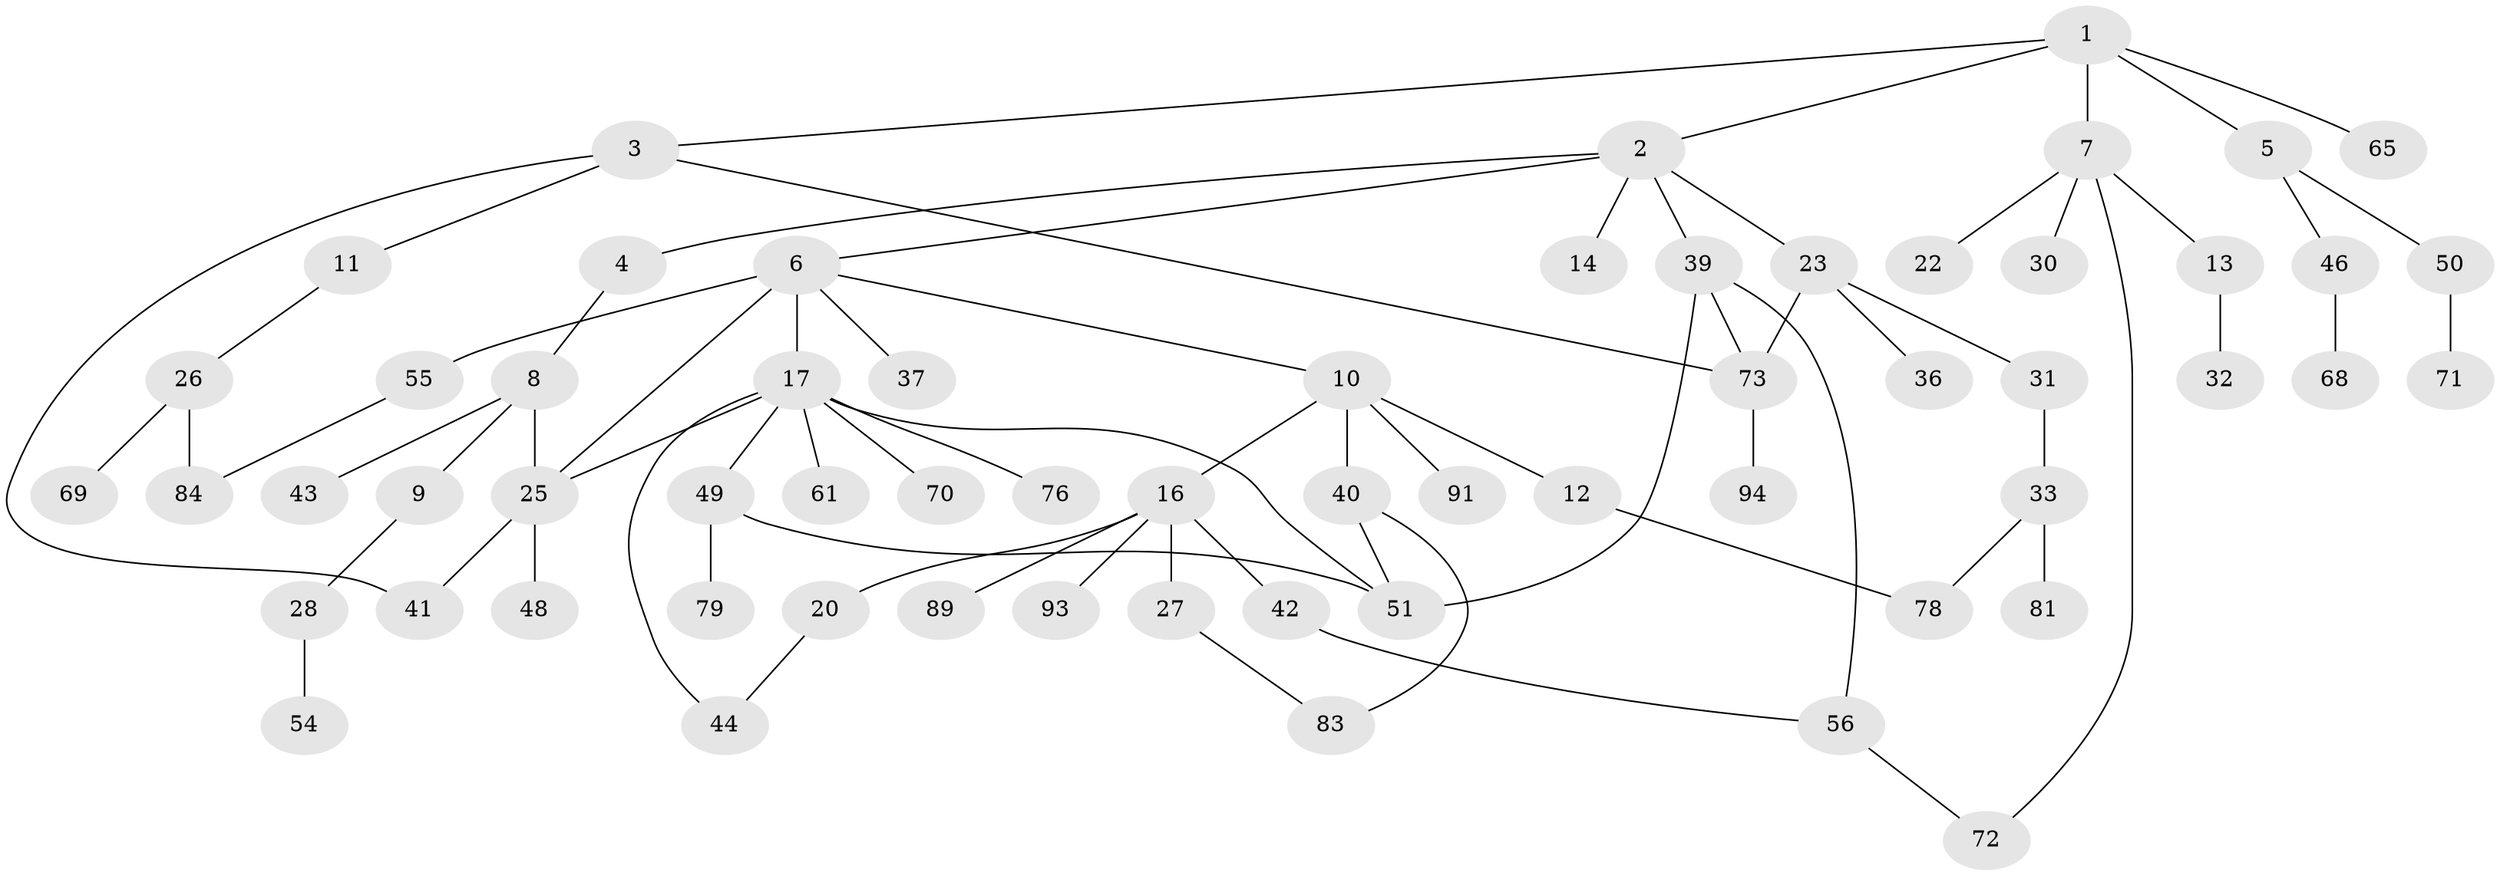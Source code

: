 // original degree distribution, {6: 0.042105263157894736, 4: 0.07368421052631578, 2: 0.35789473684210527, 7: 0.010526315789473684, 5: 0.021052631578947368, 3: 0.17894736842105263, 1: 0.3157894736842105}
// Generated by graph-tools (version 1.1) at 2025/41/03/06/25 10:41:31]
// undirected, 61 vertices, 74 edges
graph export_dot {
graph [start="1"]
  node [color=gray90,style=filled];
  1 [super="+85"];
  2 [super="+19"];
  3 [super="+34"];
  4;
  5 [super="+15"];
  6;
  7 [super="+24"];
  8 [super="+29"];
  9 [super="+45"];
  10 [super="+53"];
  11 [super="+87"];
  12 [super="+21"];
  13;
  14 [super="+38"];
  16 [super="+18"];
  17 [super="+35"];
  20 [super="+64"];
  22;
  23;
  25 [super="+66"];
  26 [super="+57"];
  27 [super="+58"];
  28;
  30;
  31;
  32 [super="+82"];
  33 [super="+63"];
  36 [super="+47"];
  37;
  39 [super="+62"];
  40 [super="+80"];
  41 [super="+86"];
  42;
  43;
  44;
  46 [super="+74"];
  48;
  49 [super="+59"];
  50 [super="+52"];
  51 [super="+77"];
  54 [super="+67"];
  55 [super="+95"];
  56 [super="+60"];
  61;
  65;
  68 [super="+75"];
  69;
  70;
  71;
  72 [super="+92"];
  73 [super="+90"];
  76;
  78;
  79;
  81;
  83 [super="+88"];
  84;
  89;
  91;
  93;
  94;
  1 -- 2;
  1 -- 3;
  1 -- 5;
  1 -- 7;
  1 -- 65;
  2 -- 4;
  2 -- 6;
  2 -- 14;
  2 -- 39;
  2 -- 23;
  3 -- 11;
  3 -- 73;
  3 -- 41;
  4 -- 8;
  5 -- 50;
  5 -- 46;
  6 -- 10;
  6 -- 17;
  6 -- 37;
  6 -- 55 [weight=2];
  6 -- 25;
  7 -- 13;
  7 -- 22;
  7 -- 72;
  7 -- 30;
  8 -- 9;
  8 -- 25;
  8 -- 43;
  9 -- 28;
  10 -- 12;
  10 -- 16;
  10 -- 40;
  10 -- 91;
  11 -- 26;
  12 -- 78;
  13 -- 32;
  16 -- 27;
  16 -- 42;
  16 -- 89;
  16 -- 93;
  16 -- 20;
  17 -- 49;
  17 -- 76;
  17 -- 44;
  17 -- 61;
  17 -- 70;
  17 -- 25;
  17 -- 51;
  20 -- 44;
  23 -- 31;
  23 -- 36;
  23 -- 73;
  25 -- 48;
  25 -- 41;
  26 -- 84;
  26 -- 69;
  27 -- 83;
  28 -- 54;
  31 -- 33;
  33 -- 78;
  33 -- 81;
  39 -- 56;
  39 -- 73;
  39 -- 51;
  40 -- 51;
  40 -- 83;
  42 -- 56;
  46 -- 68;
  49 -- 51;
  49 -- 79;
  50 -- 71;
  55 -- 84;
  56 -- 72;
  73 -- 94;
}
